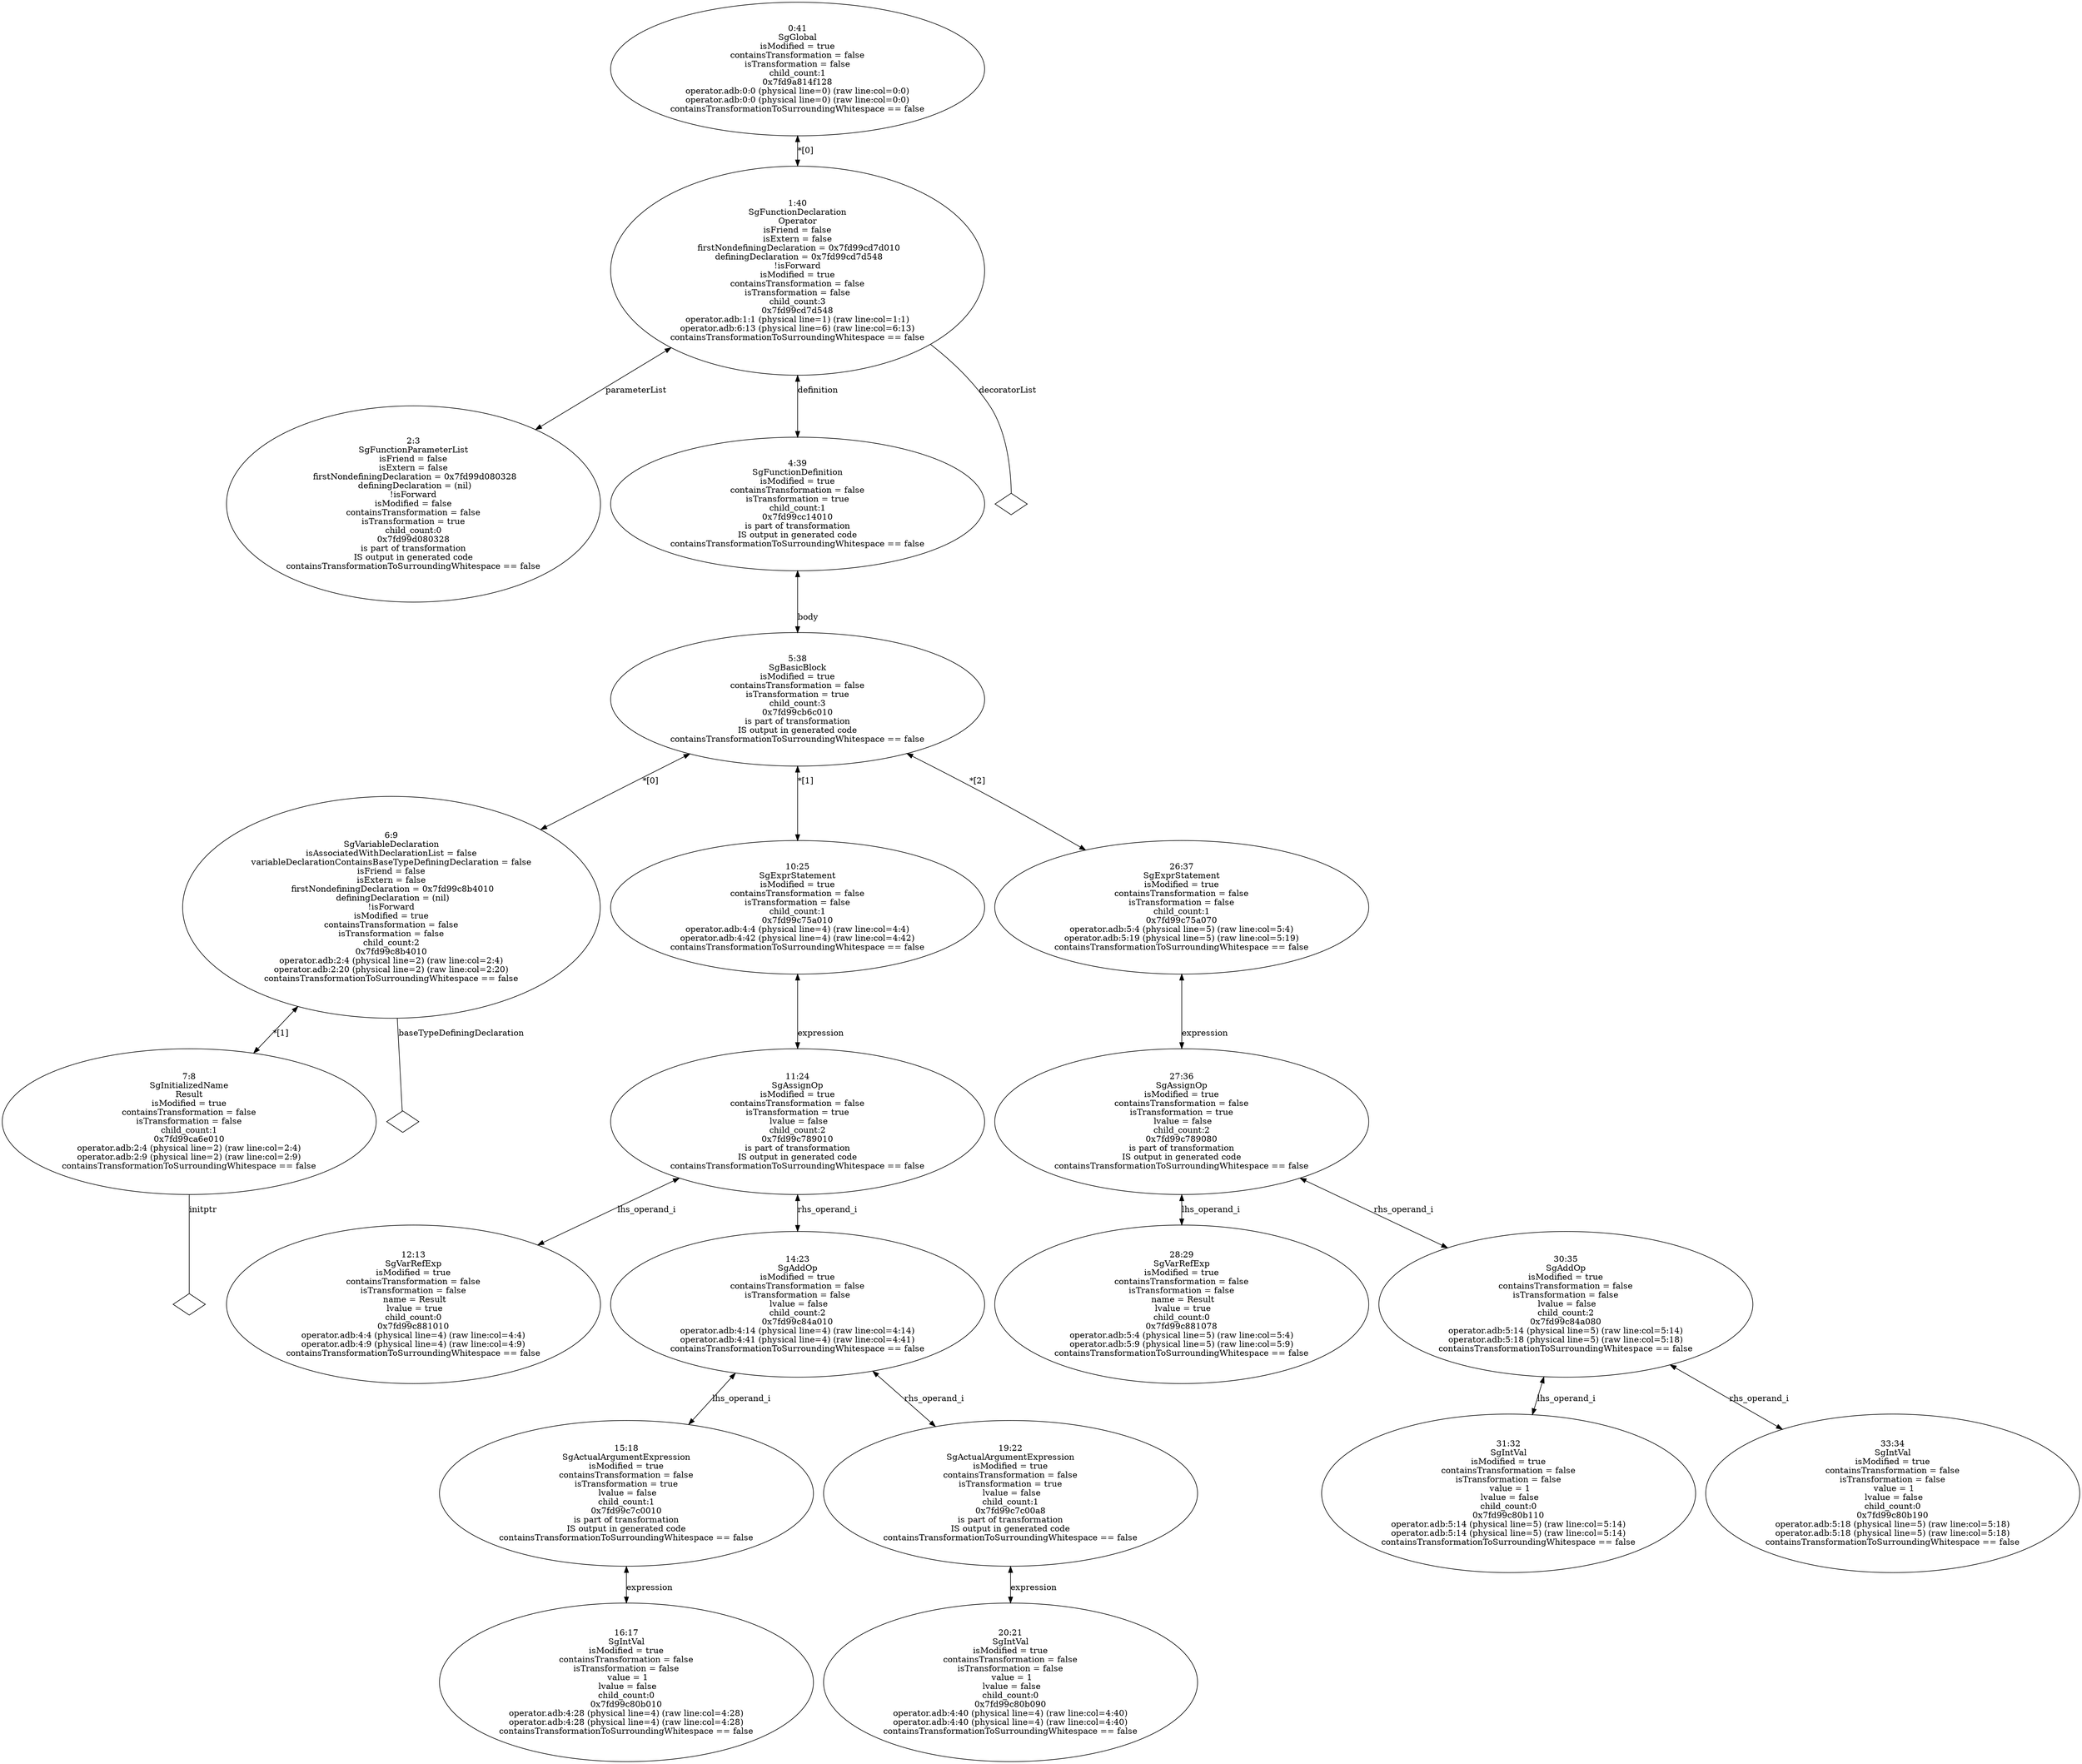 digraph "G./operator_rose.dot" {
"0x7fd99d080328"[label="2:3\nSgFunctionParameterList\n isFriend = false \n isExtern = false \n firstNondefiningDeclaration = 0x7fd99d080328\n definingDeclaration = (nil)\n!isForward\nisModified = false\ncontainsTransformation = false\nisTransformation = true\nchild_count:0\n0x7fd99d080328\nis part of transformation\nIS output in generated code\ncontainsTransformationToSurroundingWhitespace == false\n" ];
"0x7fd99ca6e010"[label="7:8\nSgInitializedName\nResult\nisModified = true\ncontainsTransformation = false\nisTransformation = false\nchild_count:1\n0x7fd99ca6e010\noperator.adb:2:4 (physical line=2) (raw line:col=2:4)\noperator.adb:2:9 (physical line=2) (raw line:col=2:9)\ncontainsTransformationToSurroundingWhitespace == false\n" ];
"0x7fd99ca6e010" -> "0x7fd99ca6e010__initptr__null"[label="initptr" dir=none ];
"0x7fd99ca6e010__initptr__null"[label="" shape=diamond ];
"0x7fd99c8b4010"[label="6:9\nSgVariableDeclaration\n isAssociatedWithDeclarationList = false \n variableDeclarationContainsBaseTypeDefiningDeclaration = false \n isFriend = false \n isExtern = false \n firstNondefiningDeclaration = 0x7fd99c8b4010\n definingDeclaration = (nil)\n!isForward\nisModified = true\ncontainsTransformation = false\nisTransformation = false\nchild_count:2\n0x7fd99c8b4010\noperator.adb:2:4 (physical line=2) (raw line:col=2:4)\noperator.adb:2:20 (physical line=2) (raw line:col=2:20)\ncontainsTransformationToSurroundingWhitespace == false\n" ];
"0x7fd99c8b4010" -> "0x7fd99c8b4010__baseTypeDefiningDeclaration__null"[label="baseTypeDefiningDeclaration" dir=none ];
"0x7fd99c8b4010__baseTypeDefiningDeclaration__null"[label="" shape=diamond ];
"0x7fd99c8b4010" -> "0x7fd99ca6e010"[label="*[1]" dir=both ];
"0x7fd99c881010"[label="12:13\nSgVarRefExp\nisModified = true\ncontainsTransformation = false\nisTransformation = false\n name = Result\n lvalue = true\nchild_count:0\n0x7fd99c881010\noperator.adb:4:4 (physical line=4) (raw line:col=4:4)\noperator.adb:4:9 (physical line=4) (raw line:col=4:9)\ncontainsTransformationToSurroundingWhitespace == false\n" ];
"0x7fd99c80b010"[label="16:17\nSgIntVal\nisModified = true\ncontainsTransformation = false\nisTransformation = false\n value = 1\n lvalue = false\nchild_count:0\n0x7fd99c80b010\noperator.adb:4:28 (physical line=4) (raw line:col=4:28)\noperator.adb:4:28 (physical line=4) (raw line:col=4:28)\ncontainsTransformationToSurroundingWhitespace == false\n" ];
"0x7fd99c7c0010"[label="15:18\nSgActualArgumentExpression\nisModified = true\ncontainsTransformation = false\nisTransformation = true\n lvalue = false\nchild_count:1\n0x7fd99c7c0010\nis part of transformation\nIS output in generated code\ncontainsTransformationToSurroundingWhitespace == false\n" ];
"0x7fd99c7c0010" -> "0x7fd99c80b010"[label="expression" dir=both ];
"0x7fd99c80b090"[label="20:21\nSgIntVal\nisModified = true\ncontainsTransformation = false\nisTransformation = false\n value = 1\n lvalue = false\nchild_count:0\n0x7fd99c80b090\noperator.adb:4:40 (physical line=4) (raw line:col=4:40)\noperator.adb:4:40 (physical line=4) (raw line:col=4:40)\ncontainsTransformationToSurroundingWhitespace == false\n" ];
"0x7fd99c7c00a8"[label="19:22\nSgActualArgumentExpression\nisModified = true\ncontainsTransformation = false\nisTransformation = true\n lvalue = false\nchild_count:1\n0x7fd99c7c00a8\nis part of transformation\nIS output in generated code\ncontainsTransformationToSurroundingWhitespace == false\n" ];
"0x7fd99c7c00a8" -> "0x7fd99c80b090"[label="expression" dir=both ];
"0x7fd99c84a010"[label="14:23\nSgAddOp\nisModified = true\ncontainsTransformation = false\nisTransformation = false\n lvalue = false\nchild_count:2\n0x7fd99c84a010\noperator.adb:4:14 (physical line=4) (raw line:col=4:14)\noperator.adb:4:41 (physical line=4) (raw line:col=4:41)\ncontainsTransformationToSurroundingWhitespace == false\n" ];
"0x7fd99c84a010" -> "0x7fd99c7c0010"[label="lhs_operand_i" dir=both ];
"0x7fd99c84a010" -> "0x7fd99c7c00a8"[label="rhs_operand_i" dir=both ];
"0x7fd99c789010"[label="11:24\nSgAssignOp\nisModified = true\ncontainsTransformation = false\nisTransformation = true\n lvalue = false\nchild_count:2\n0x7fd99c789010\nis part of transformation\nIS output in generated code\ncontainsTransformationToSurroundingWhitespace == false\n" ];
"0x7fd99c789010" -> "0x7fd99c881010"[label="lhs_operand_i" dir=both ];
"0x7fd99c789010" -> "0x7fd99c84a010"[label="rhs_operand_i" dir=both ];
"0x7fd99c75a010"[label="10:25\nSgExprStatement\nisModified = true\ncontainsTransformation = false\nisTransformation = false\nchild_count:1\n0x7fd99c75a010\noperator.adb:4:4 (physical line=4) (raw line:col=4:4)\noperator.adb:4:42 (physical line=4) (raw line:col=4:42)\ncontainsTransformationToSurroundingWhitespace == false\n" ];
"0x7fd99c75a010" -> "0x7fd99c789010"[label="expression" dir=both ];
"0x7fd99c881078"[label="28:29\nSgVarRefExp\nisModified = true\ncontainsTransformation = false\nisTransformation = false\n name = Result\n lvalue = true\nchild_count:0\n0x7fd99c881078\noperator.adb:5:4 (physical line=5) (raw line:col=5:4)\noperator.adb:5:9 (physical line=5) (raw line:col=5:9)\ncontainsTransformationToSurroundingWhitespace == false\n" ];
"0x7fd99c80b110"[label="31:32\nSgIntVal\nisModified = true\ncontainsTransformation = false\nisTransformation = false\n value = 1\n lvalue = false\nchild_count:0\n0x7fd99c80b110\noperator.adb:5:14 (physical line=5) (raw line:col=5:14)\noperator.adb:5:14 (physical line=5) (raw line:col=5:14)\ncontainsTransformationToSurroundingWhitespace == false\n" ];
"0x7fd99c80b190"[label="33:34\nSgIntVal\nisModified = true\ncontainsTransformation = false\nisTransformation = false\n value = 1\n lvalue = false\nchild_count:0\n0x7fd99c80b190\noperator.adb:5:18 (physical line=5) (raw line:col=5:18)\noperator.adb:5:18 (physical line=5) (raw line:col=5:18)\ncontainsTransformationToSurroundingWhitespace == false\n" ];
"0x7fd99c84a080"[label="30:35\nSgAddOp\nisModified = true\ncontainsTransformation = false\nisTransformation = false\n lvalue = false\nchild_count:2\n0x7fd99c84a080\noperator.adb:5:14 (physical line=5) (raw line:col=5:14)\noperator.adb:5:18 (physical line=5) (raw line:col=5:18)\ncontainsTransformationToSurroundingWhitespace == false\n" ];
"0x7fd99c84a080" -> "0x7fd99c80b110"[label="lhs_operand_i" dir=both ];
"0x7fd99c84a080" -> "0x7fd99c80b190"[label="rhs_operand_i" dir=both ];
"0x7fd99c789080"[label="27:36\nSgAssignOp\nisModified = true\ncontainsTransformation = false\nisTransformation = true\n lvalue = false\nchild_count:2\n0x7fd99c789080\nis part of transformation\nIS output in generated code\ncontainsTransformationToSurroundingWhitespace == false\n" ];
"0x7fd99c789080" -> "0x7fd99c881078"[label="lhs_operand_i" dir=both ];
"0x7fd99c789080" -> "0x7fd99c84a080"[label="rhs_operand_i" dir=both ];
"0x7fd99c75a070"[label="26:37\nSgExprStatement\nisModified = true\ncontainsTransformation = false\nisTransformation = false\nchild_count:1\n0x7fd99c75a070\noperator.adb:5:4 (physical line=5) (raw line:col=5:4)\noperator.adb:5:19 (physical line=5) (raw line:col=5:19)\ncontainsTransformationToSurroundingWhitespace == false\n" ];
"0x7fd99c75a070" -> "0x7fd99c789080"[label="expression" dir=both ];
"0x7fd99cb6c010"[label="5:38\nSgBasicBlock\nisModified = true\ncontainsTransformation = false\nisTransformation = true\nchild_count:3\n0x7fd99cb6c010\nis part of transformation\nIS output in generated code\ncontainsTransformationToSurroundingWhitespace == false\n" ];
"0x7fd99cb6c010" -> "0x7fd99c8b4010"[label="*[0]" dir=both ];
"0x7fd99cb6c010" -> "0x7fd99c75a010"[label="*[1]" dir=both ];
"0x7fd99cb6c010" -> "0x7fd99c75a070"[label="*[2]" dir=both ];
"0x7fd99cc14010"[label="4:39\nSgFunctionDefinition\nisModified = true\ncontainsTransformation = false\nisTransformation = true\nchild_count:1\n0x7fd99cc14010\nis part of transformation\nIS output in generated code\ncontainsTransformationToSurroundingWhitespace == false\n" ];
"0x7fd99cc14010" -> "0x7fd99cb6c010"[label="body" dir=both ];
"0x7fd99cd7d548"[label="1:40\nSgFunctionDeclaration\nOperator\n isFriend = false \n isExtern = false \n firstNondefiningDeclaration = 0x7fd99cd7d010\n definingDeclaration = 0x7fd99cd7d548\n!isForward\nisModified = true\ncontainsTransformation = false\nisTransformation = false\nchild_count:3\n0x7fd99cd7d548\noperator.adb:1:1 (physical line=1) (raw line:col=1:1)\noperator.adb:6:13 (physical line=6) (raw line:col=6:13)\ncontainsTransformationToSurroundingWhitespace == false\n" ];
"0x7fd99cd7d548" -> "0x7fd99d080328"[label="parameterList" dir=both ];
"0x7fd99cd7d548" -> "0x7fd99cd7d548__decoratorList__null"[label="decoratorList" dir=none ];
"0x7fd99cd7d548__decoratorList__null"[label="" shape=diamond ];
"0x7fd99cd7d548" -> "0x7fd99cc14010"[label="definition" dir=both ];
"0x7fd9a814f128"[label="0:41\nSgGlobal\nisModified = true\ncontainsTransformation = false\nisTransformation = false\nchild_count:1\n0x7fd9a814f128\noperator.adb:0:0 (physical line=0) (raw line:col=0:0)\noperator.adb:0:0 (physical line=0) (raw line:col=0:0)\ncontainsTransformationToSurroundingWhitespace == false\n" ];
"0x7fd9a814f128" -> "0x7fd99cd7d548"[label="*[0]" dir=both ];
}
